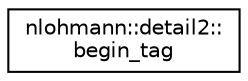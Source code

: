 digraph "Graphical Class Hierarchy"
{
 // LATEX_PDF_SIZE
  edge [fontname="Helvetica",fontsize="10",labelfontname="Helvetica",labelfontsize="10"];
  node [fontname="Helvetica",fontsize="10",shape=record];
  rankdir="LR";
  Node0 [label="nlohmann::detail2::\lbegin_tag",height=0.2,width=0.4,color="black", fillcolor="white", style="filled",URL="$structnlohmann_1_1detail2_1_1begin__tag.html",tooltip=" "];
}
